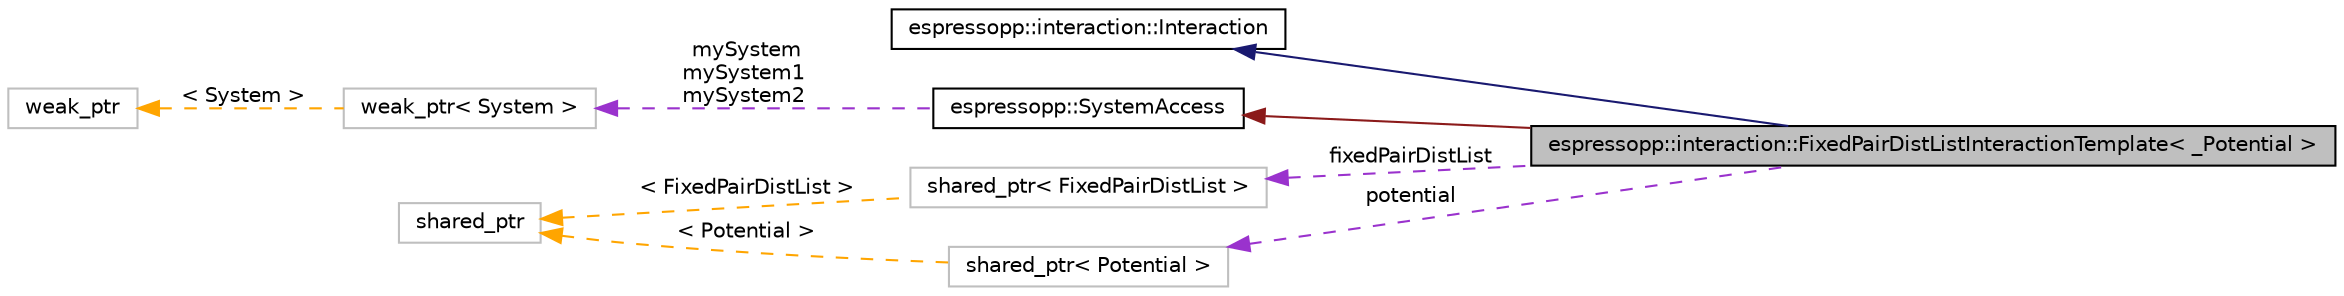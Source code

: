 digraph G
{
  edge [fontname="Helvetica",fontsize="10",labelfontname="Helvetica",labelfontsize="10"];
  node [fontname="Helvetica",fontsize="10",shape=record];
  rankdir="LR";
  Node1 [label="espressopp::interaction::FixedPairDistListInteractionTemplate\< _Potential \>",height=0.2,width=0.4,color="black", fillcolor="grey75", style="filled" fontcolor="black"];
  Node2 -> Node1 [dir="back",color="midnightblue",fontsize="10",style="solid",fontname="Helvetica"];
  Node2 [label="espressopp::interaction::Interaction",height=0.2,width=0.4,color="black", fillcolor="white", style="filled",URL="$classespressopp_1_1interaction_1_1Interaction.html",tooltip="Interaction base class."];
  Node3 -> Node1 [dir="back",color="firebrick4",fontsize="10",style="solid",fontname="Helvetica"];
  Node3 [label="espressopp::SystemAccess",height=0.2,width=0.4,color="black", fillcolor="white", style="filled",URL="$classespressopp_1_1SystemAccess.html",tooltip="Common base class for all classes that need access to the system."];
  Node4 -> Node3 [dir="back",color="darkorchid3",fontsize="10",style="dashed",label=" mySystem\nmySystem1\nmySystem2" ,fontname="Helvetica"];
  Node4 [label="weak_ptr\< System \>",height=0.2,width=0.4,color="grey75", fillcolor="white", style="filled"];
  Node5 -> Node4 [dir="back",color="orange",fontsize="10",style="dashed",label=" \< System \>" ,fontname="Helvetica"];
  Node5 [label="weak_ptr",height=0.2,width=0.4,color="grey75", fillcolor="white", style="filled"];
  Node6 -> Node1 [dir="back",color="darkorchid3",fontsize="10",style="dashed",label=" fixedPairDistList" ,fontname="Helvetica"];
  Node6 [label="shared_ptr\< FixedPairDistList \>",height=0.2,width=0.4,color="grey75", fillcolor="white", style="filled"];
  Node7 -> Node6 [dir="back",color="orange",fontsize="10",style="dashed",label=" \< FixedPairDistList \>" ,fontname="Helvetica"];
  Node7 [label="shared_ptr",height=0.2,width=0.4,color="grey75", fillcolor="white", style="filled"];
  Node8 -> Node1 [dir="back",color="darkorchid3",fontsize="10",style="dashed",label=" potential" ,fontname="Helvetica"];
  Node8 [label="shared_ptr\< Potential \>",height=0.2,width=0.4,color="grey75", fillcolor="white", style="filled"];
  Node7 -> Node8 [dir="back",color="orange",fontsize="10",style="dashed",label=" \< Potential \>" ,fontname="Helvetica"];
}
